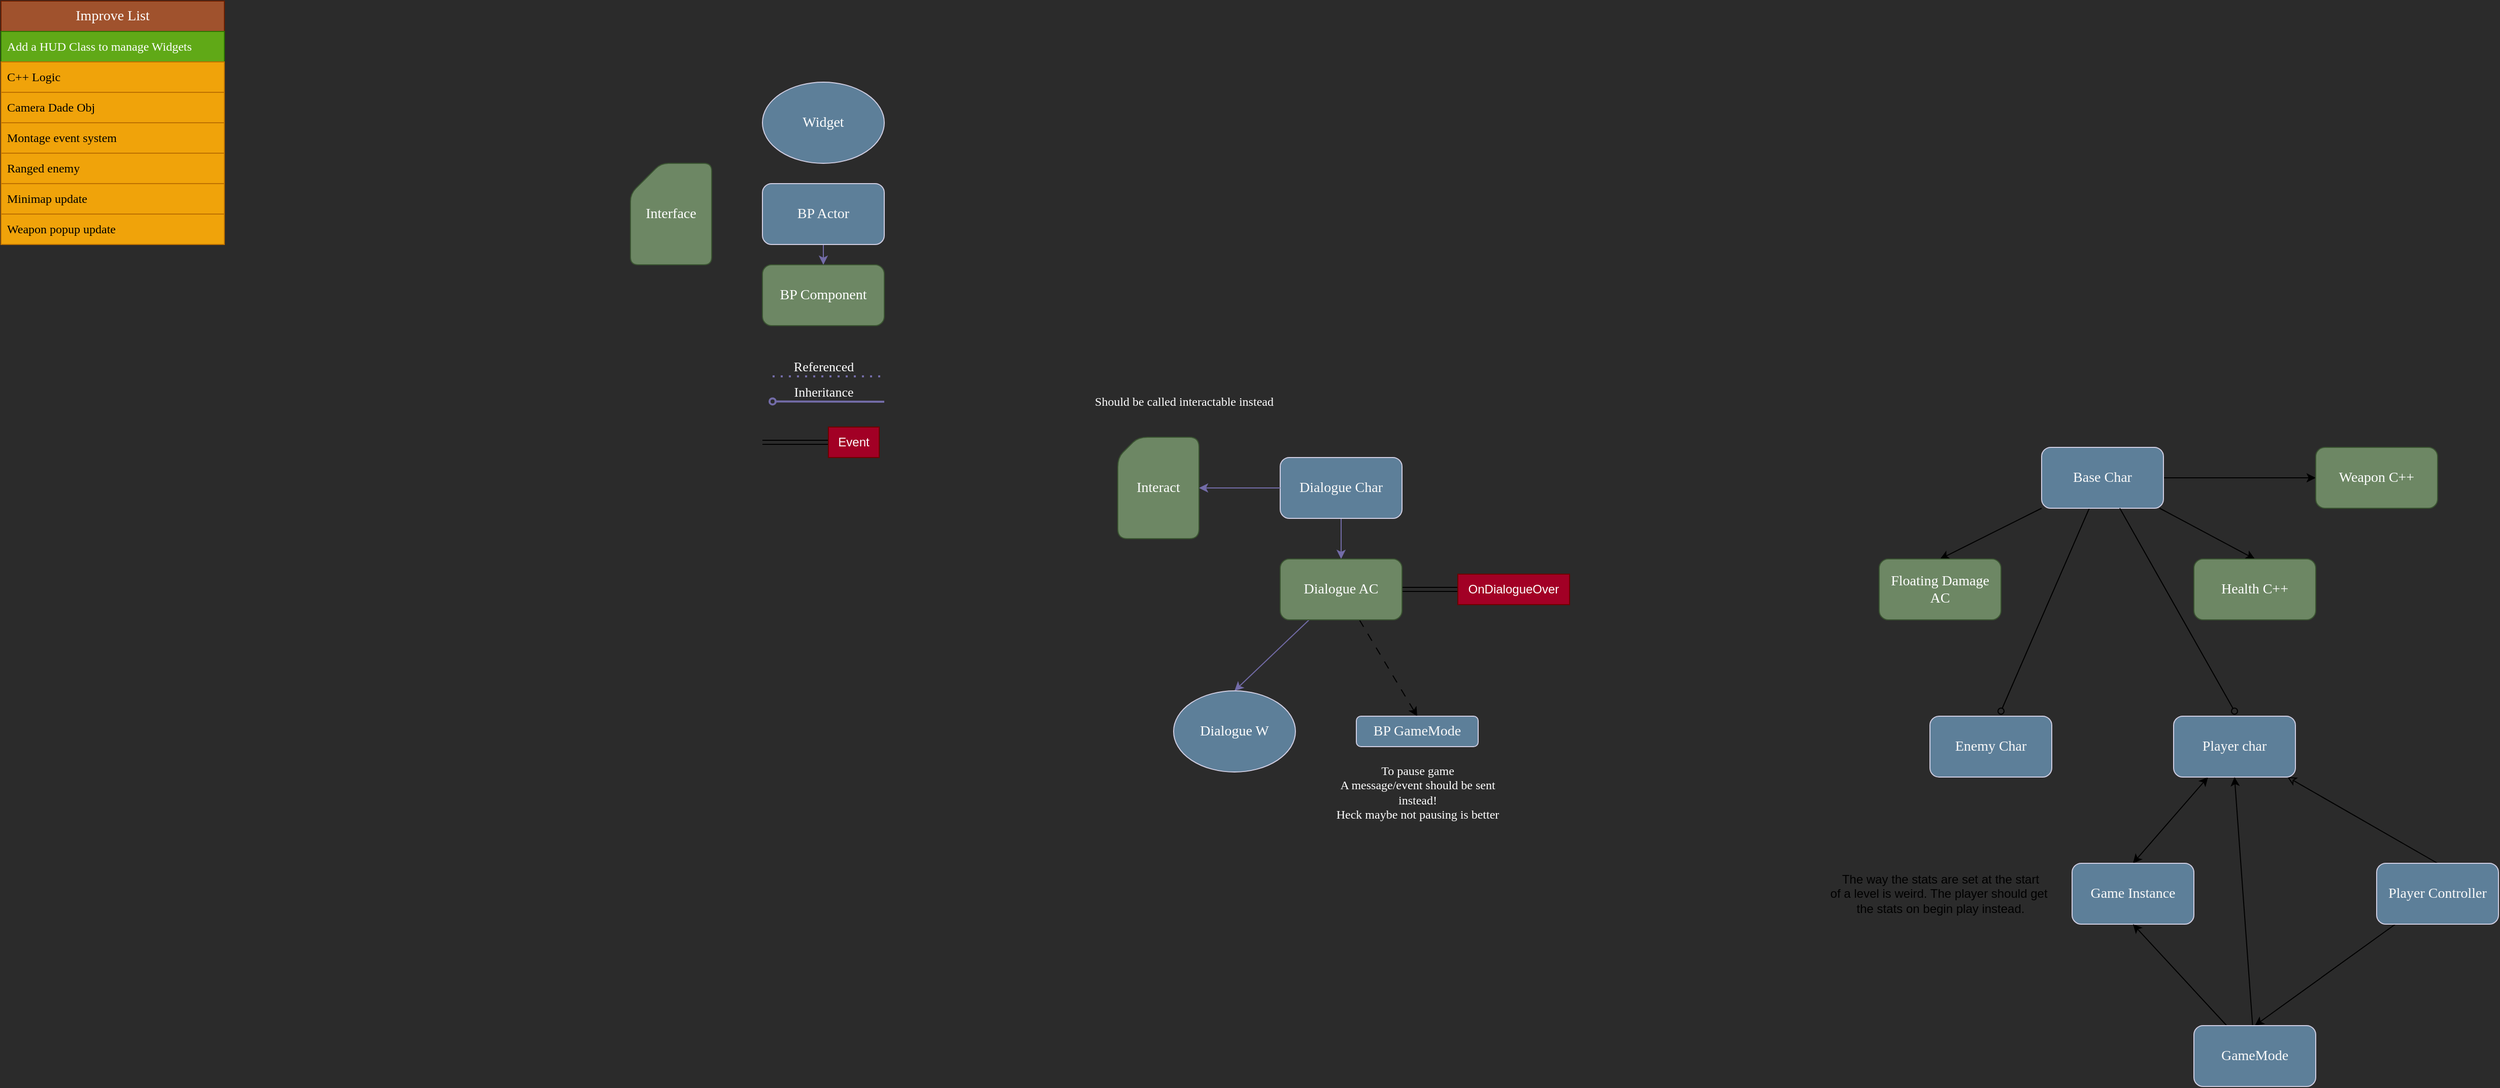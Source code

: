 <mxfile version="27.0.9">
  <diagram name="Page-1" id="vQkjQPH0nNXgujTa5CfO">
    <mxGraphModel dx="2127" dy="1860" grid="1" gridSize="10" guides="1" tooltips="1" connect="1" arrows="1" fold="1" page="1" pageScale="1" pageWidth="850" pageHeight="1100" background="#2B2B2B" math="0" shadow="0">
      <root>
        <mxCell id="0" />
        <mxCell id="1" parent="0" />
        <mxCell id="pJZorYf-fG8bxs0vKY6Z-65" style="edgeStyle=orthogonalEdgeStyle;rounded=0;orthogonalLoop=1;jettySize=auto;html=1;entryX=0.5;entryY=0;entryDx=0;entryDy=0;strokeColor=#736CA8;fontFamily=Helvetica;fontSize=12;fontColor=#1A1A1A;labelBackgroundColor=none;resizable=0;" parent="1" source="pJZorYf-fG8bxs0vKY6Z-2" target="pJZorYf-fG8bxs0vKY6Z-3" edge="1">
          <mxGeometry relative="1" as="geometry" />
        </mxCell>
        <mxCell id="pJZorYf-fG8bxs0vKY6Z-2" value="&lt;font face=&quot;Lucida Console&quot; style=&quot;font-size: 14px; color: rgb(250, 250, 250);&quot;&gt;BP Actor&lt;/font&gt;" style="rounded=1;whiteSpace=wrap;html=1;strokeColor=#D0CEE2;fontColor=#1A1A1A;fillColor=#5D7F99;labelBackgroundColor=none;" parent="1" vertex="1">
          <mxGeometry x="20" y="30" width="120" height="60" as="geometry" />
        </mxCell>
        <mxCell id="pJZorYf-fG8bxs0vKY6Z-3" value="&lt;font face=&quot;Lucida Console&quot; style=&quot;font-size: 14px;&quot;&gt;BP Component&lt;/font&gt;" style="rounded=1;whiteSpace=wrap;html=1;strokeColor=#3A5431;fontColor=#ffffff;fillColor=#6d8764;labelBackgroundColor=none;" parent="1" vertex="1">
          <mxGeometry x="20" y="110" width="120" height="60" as="geometry" />
        </mxCell>
        <mxCell id="pJZorYf-fG8bxs0vKY6Z-52" value="" style="endArrow=none;dashed=1;html=1;dashPattern=1 3;strokeWidth=2;rounded=0;strokeColor=#736CA8;fontFamily=Helvetica;fontSize=12;fontColor=#1A1A1A;labelBackgroundColor=none;" parent="1" edge="1">
          <mxGeometry width="50" height="50" relative="1" as="geometry">
            <mxPoint x="30" y="220" as="sourcePoint" />
            <mxPoint x="140" y="220" as="targetPoint" />
          </mxGeometry>
        </mxCell>
        <mxCell id="pJZorYf-fG8bxs0vKY6Z-54" value="&lt;font face=&quot;Lucida Console&quot; style=&quot;color: rgb(255, 255, 255); font-size: 13px;&quot;&gt;Referenced&lt;/font&gt;" style="edgeLabel;html=1;align=center;verticalAlign=middle;resizable=0;points=[];rounded=1;strokeColor=#D0CEE2;fontFamily=Helvetica;fontSize=12;fontColor=#1A1A1A;labelBackgroundColor=none;fillColor=#5D7F99;" parent="pJZorYf-fG8bxs0vKY6Z-52" vertex="1" connectable="0">
          <mxGeometry x="0.033" relative="1" as="geometry">
            <mxPoint x="-7" y="-10" as="offset" />
          </mxGeometry>
        </mxCell>
        <mxCell id="pJZorYf-fG8bxs0vKY6Z-58" value="&lt;font face=&quot;Lucida Console&quot; style=&quot;font-size: 14px; color: rgb(255, 255, 255);&quot;&gt;Widget&lt;/font&gt;" style="ellipse;whiteSpace=wrap;html=1;rounded=1;strokeColor=#D0CEE2;align=center;verticalAlign=middle;fontFamily=Helvetica;fontSize=12;fontColor=#1A1A1A;labelBackgroundColor=none;resizable=0;fillColor=#5D7F99;gradientColor=none;" parent="1" vertex="1">
          <mxGeometry x="20" y="-70" width="120" height="80" as="geometry" />
        </mxCell>
        <mxCell id="pJZorYf-fG8bxs0vKY6Z-63" style="edgeStyle=orthogonalEdgeStyle;rounded=0;orthogonalLoop=1;jettySize=auto;html=1;entryX=0.5;entryY=0;entryDx=0;entryDy=0;strokeColor=#736CA8;fontFamily=Helvetica;fontSize=12;fontColor=#1A1A1A;labelBackgroundColor=none;resizable=0;" parent="1" source="pJZorYf-fG8bxs0vKY6Z-61" target="pJZorYf-fG8bxs0vKY6Z-62" edge="1">
          <mxGeometry relative="1" as="geometry" />
        </mxCell>
        <mxCell id="pJZorYf-fG8bxs0vKY6Z-61" value="&lt;font face=&quot;Lucida Console&quot; style=&quot;font-size: 14px; color: rgb(250, 250, 250);&quot;&gt;Dialogue Char&lt;/font&gt;" style="rounded=1;whiteSpace=wrap;html=1;strokeColor=#D0CEE2;fontColor=#1A1A1A;fillColor=#5D7F99;labelBackgroundColor=none;align=center;verticalAlign=middle;fontFamily=Helvetica;fontSize=12;resizable=0;" parent="1" vertex="1">
          <mxGeometry x="530" y="300" width="120" height="60" as="geometry" />
        </mxCell>
        <mxCell id="pJZorYf-fG8bxs0vKY6Z-78" style="edgeStyle=none;rounded=0;orthogonalLoop=1;jettySize=auto;html=1;entryX=0.5;entryY=0;entryDx=0;entryDy=0;strokeColor=#736CA8;fontFamily=Helvetica;fontSize=12;fontColor=#1A1A1A;labelBackgroundColor=none;autosize=1;resizable=0;" parent="1" source="pJZorYf-fG8bxs0vKY6Z-62" target="pJZorYf-fG8bxs0vKY6Z-77" edge="1">
          <mxGeometry relative="1" as="geometry" />
        </mxCell>
        <mxCell id="lLQkDeXX_7Up4BZqoYKP-2" style="edgeStyle=none;rounded=0;orthogonalLoop=1;jettySize=auto;html=1;entryX=0.5;entryY=0;entryDx=0;entryDy=0;dashed=1;dashPattern=8 8;" parent="1" source="pJZorYf-fG8bxs0vKY6Z-62" target="pJZorYf-fG8bxs0vKY6Z-80" edge="1">
          <mxGeometry relative="1" as="geometry" />
        </mxCell>
        <mxCell id="upC0CkmydvSWev3tTeEb-4" style="edgeStyle=none;rounded=0;orthogonalLoop=1;jettySize=auto;html=1;entryX=0;entryY=0.5;entryDx=0;entryDy=0;fontFamily=Helvetica;fontSize=12;fontColor=#1A1A1A;labelBackgroundColor=none;autosize=1;resizable=0;shape=link;" parent="1" source="pJZorYf-fG8bxs0vKY6Z-62" target="upC0CkmydvSWev3tTeEb-3" edge="1">
          <mxGeometry relative="1" as="geometry" />
        </mxCell>
        <mxCell id="pJZorYf-fG8bxs0vKY6Z-62" value="&lt;font face=&quot;Lucida Console&quot; style=&quot;font-size: 14px;&quot;&gt;Dialogue AC&lt;/font&gt;" style="rounded=1;whiteSpace=wrap;html=1;strokeColor=#3A5431;fontColor=#ffffff;fillColor=#6d8764;labelBackgroundColor=none;align=center;verticalAlign=middle;fontFamily=Helvetica;fontSize=12;resizable=1;movable=1;rotatable=1;deletable=1;editable=1;locked=0;connectable=1;" parent="1" vertex="1">
          <mxGeometry x="530" y="400" width="120" height="60" as="geometry" />
        </mxCell>
        <mxCell id="pJZorYf-fG8bxs0vKY6Z-66" value="&lt;font face=&quot;Lucida Console&quot; style=&quot;font-size: 14px; color: rgb(255, 255, 255);&quot;&gt;Interface&lt;/font&gt;" style="shape=card;whiteSpace=wrap;html=1;rounded=1;strokeColor=#3A5431;align=center;verticalAlign=middle;fontFamily=Helvetica;fontSize=12;fontColor=#ffffff;labelBackgroundColor=none;resizable=0;fillColor=#6d8764;arcSize=15;" parent="1" vertex="1">
          <mxGeometry x="-110" y="10" width="80" height="100" as="geometry" />
        </mxCell>
        <mxCell id="pJZorYf-fG8bxs0vKY6Z-70" value="&lt;font face=&quot;Lucida Console&quot; style=&quot;font-size: 14px; color: rgb(255, 255, 255);&quot;&gt;Interact&lt;/font&gt;" style="shape=card;whiteSpace=wrap;html=1;rounded=1;strokeColor=#3A5431;align=center;verticalAlign=middle;fontFamily=Helvetica;fontSize=12;fontColor=#ffffff;labelBackgroundColor=none;resizable=0;fillColor=#6d8764;arcSize=19;size=20;" parent="1" vertex="1">
          <mxGeometry x="370" y="280" width="80" height="100" as="geometry" />
        </mxCell>
        <mxCell id="pJZorYf-fG8bxs0vKY6Z-71" value="&lt;font face=&quot;Lucida Console&quot; style=&quot;color: rgb(255, 255, 255);&quot;&gt;Should be called interactable instead&lt;/font&gt;" style="text;html=1;align=center;verticalAlign=middle;resizable=0;points=[];autosize=1;strokeColor=none;fillColor=none;fontFamily=Helvetica;fontSize=12;fontColor=default;labelBackgroundColor=none;" parent="1" vertex="1">
          <mxGeometry x="290" y="230" width="290" height="30" as="geometry" />
        </mxCell>
        <mxCell id="pJZorYf-fG8bxs0vKY6Z-76" style="edgeStyle=none;rounded=0;orthogonalLoop=1;jettySize=auto;html=1;entryX=1;entryY=0.5;entryDx=0;entryDy=0;entryPerimeter=0;strokeColor=#736CA8;fontFamily=Helvetica;fontSize=12;fontColor=#1A1A1A;labelBackgroundColor=none;autosize=1;resizable=0;" parent="1" source="pJZorYf-fG8bxs0vKY6Z-61" target="pJZorYf-fG8bxs0vKY6Z-70" edge="1">
          <mxGeometry relative="1" as="geometry" />
        </mxCell>
        <mxCell id="pJZorYf-fG8bxs0vKY6Z-77" value="&lt;font face=&quot;Lucida Console&quot; style=&quot;font-size: 14px; color: rgb(255, 255, 255);&quot;&gt;Dialogue W&lt;/font&gt;" style="ellipse;whiteSpace=wrap;html=1;rounded=1;strokeColor=#D0CEE2;align=center;verticalAlign=middle;fontFamily=Helvetica;fontSize=12;fontColor=#1A1A1A;labelBackgroundColor=none;resizable=0;fillColor=#5D7F99;gradientColor=none;" parent="1" vertex="1">
          <mxGeometry x="425.0" y="530" width="120" height="80" as="geometry" />
        </mxCell>
        <mxCell id="pJZorYf-fG8bxs0vKY6Z-80" value="&lt;font face=&quot;Lucida Console&quot; color=&quot;#fafafa&quot;&gt;&lt;span style=&quot;font-size: 14px;&quot;&gt;BP GameMode&lt;/span&gt;&lt;/font&gt;" style="rounded=1;whiteSpace=wrap;html=1;strokeColor=#D0CEE2;fontColor=#1A1A1A;fillColor=#5D7F99;labelBackgroundColor=none;align=center;verticalAlign=middle;fontFamily=Helvetica;fontSize=12;autosize=1;resizable=0;" parent="1" vertex="1">
          <mxGeometry x="605" y="555" width="120" height="30" as="geometry" />
        </mxCell>
        <mxCell id="upC0CkmydvSWev3tTeEb-1" value="&lt;font face=&quot;Lucida Console&quot; style=&quot;color: rgb(255, 255, 255);&quot;&gt;To pause game&lt;/font&gt;&lt;div&gt;&lt;font face=&quot;Lucida Console&quot; style=&quot;color: rgb(255, 255, 255);&quot;&gt;A message/event should be sent&lt;/font&gt;&lt;/div&gt;&lt;div&gt;&lt;font face=&quot;Lucida Console&quot; style=&quot;color: rgb(255, 255, 255);&quot;&gt;instead!&lt;/font&gt;&lt;/div&gt;&lt;div&gt;&lt;font face=&quot;Lucida Console&quot; style=&quot;color: rgb(255, 255, 255);&quot;&gt;Heck maybe not pausing is better&lt;/font&gt;&lt;/div&gt;" style="text;html=1;align=center;verticalAlign=middle;resizable=0;points=[];autosize=1;strokeColor=none;fillColor=none;fontFamily=Helvetica;fontSize=12;fontColor=default;labelBackgroundColor=none;" parent="1" vertex="1">
          <mxGeometry x="540" y="595" width="250" height="70" as="geometry" />
        </mxCell>
        <mxCell id="upC0CkmydvSWev3tTeEb-7" style="edgeStyle=none;rounded=0;orthogonalLoop=1;jettySize=auto;html=1;fontFamily=Helvetica;fontSize=12;fontColor=#1A1A1A;labelBackgroundColor=none;autosize=1;resizable=0;shape=link;" parent="1" source="upC0CkmydvSWev3tTeEb-2" edge="1">
          <mxGeometry relative="1" as="geometry">
            <mxPoint x="20" y="285" as="targetPoint" />
          </mxGeometry>
        </mxCell>
        <mxCell id="upC0CkmydvSWev3tTeEb-2" value="Event" style="rounded=1;whiteSpace=wrap;html=1;align=center;verticalAlign=middle;fontFamily=Helvetica;fontSize=12;fontColor=#ffffff;labelBackgroundColor=none;autosize=1;resizable=0;fillColor=#a20025;strokeColor=#6F0000;arcSize=0;" parent="1" vertex="1">
          <mxGeometry x="85" y="270" width="50" height="30" as="geometry" />
        </mxCell>
        <mxCell id="upC0CkmydvSWev3tTeEb-3" value="OnDialogueOver" style="rounded=1;whiteSpace=wrap;html=1;align=center;verticalAlign=middle;fontFamily=Helvetica;fontSize=12;fontColor=#ffffff;labelBackgroundColor=none;autosize=1;resizable=0;fillColor=#a20025;strokeColor=#6F0000;arcSize=0;" parent="1" vertex="1">
          <mxGeometry x="705.0" y="415" width="110" height="30" as="geometry" />
        </mxCell>
        <mxCell id="upC0CkmydvSWev3tTeEb-9" value="" style="endArrow=none;html=1;strokeWidth=2;rounded=0;strokeColor=#736CA8;fontFamily=Helvetica;fontSize=12;fontColor=#1A1A1A;labelBackgroundColor=none;startArrow=oval;startFill=0;" parent="1" edge="1">
          <mxGeometry width="50" height="50" relative="1" as="geometry">
            <mxPoint x="30" y="244.7" as="sourcePoint" />
            <mxPoint x="140" y="245" as="targetPoint" />
          </mxGeometry>
        </mxCell>
        <mxCell id="upC0CkmydvSWev3tTeEb-10" value="&lt;font face=&quot;Lucida Console&quot; style=&quot;color: rgb(255, 255, 255); font-size: 13px;&quot;&gt;Inheritance&lt;/font&gt;" style="edgeLabel;html=1;align=center;verticalAlign=middle;resizable=0;points=[];rounded=1;strokeColor=#D0CEE2;fontFamily=Helvetica;fontSize=12;fontColor=#1A1A1A;labelBackgroundColor=none;fillColor=#5D7F99;" parent="upC0CkmydvSWev3tTeEb-9" vertex="1" connectable="0">
          <mxGeometry x="0.033" relative="1" as="geometry">
            <mxPoint x="-7" y="-10" as="offset" />
          </mxGeometry>
        </mxCell>
        <mxCell id="upC0CkmydvSWev3tTeEb-13" style="edgeStyle=none;rounded=0;orthogonalLoop=1;jettySize=auto;html=1;entryX=0.5;entryY=0;entryDx=0;entryDy=0;fontFamily=Helvetica;fontSize=12;fontColor=#1A1A1A;labelBackgroundColor=none;autosize=1;resizable=0;" parent="1" source="upC0CkmydvSWev3tTeEb-11" target="upC0CkmydvSWev3tTeEb-12" edge="1">
          <mxGeometry relative="1" as="geometry" />
        </mxCell>
        <mxCell id="upC0CkmydvSWev3tTeEb-15" style="edgeStyle=none;rounded=0;orthogonalLoop=1;jettySize=auto;html=1;entryX=0.5;entryY=0;entryDx=0;entryDy=0;fontFamily=Helvetica;fontSize=12;fontColor=#1A1A1A;labelBackgroundColor=none;autosize=1;resizable=0;" parent="1" source="upC0CkmydvSWev3tTeEb-11" target="upC0CkmydvSWev3tTeEb-14" edge="1">
          <mxGeometry relative="1" as="geometry" />
        </mxCell>
        <mxCell id="upC0CkmydvSWev3tTeEb-17" style="edgeStyle=none;rounded=0;orthogonalLoop=1;jettySize=auto;html=1;fontFamily=Helvetica;fontSize=12;fontColor=#1A1A1A;labelBackgroundColor=none;autosize=1;resizable=0;startArrow=none;startFill=0;endArrow=oval;endFill=0;" parent="1" source="upC0CkmydvSWev3tTeEb-11" edge="1">
          <mxGeometry relative="1" as="geometry">
            <mxPoint x="1240" y="550" as="targetPoint" />
          </mxGeometry>
        </mxCell>
        <mxCell id="upC0CkmydvSWev3tTeEb-21" style="edgeStyle=none;rounded=0;orthogonalLoop=1;jettySize=auto;html=1;entryX=0;entryY=0.5;entryDx=0;entryDy=0;fontFamily=Helvetica;fontSize=12;fontColor=#1A1A1A;labelBackgroundColor=none;autosize=1;resizable=0;" parent="1" source="upC0CkmydvSWev3tTeEb-11" target="upC0CkmydvSWev3tTeEb-20" edge="1">
          <mxGeometry relative="1" as="geometry" />
        </mxCell>
        <mxCell id="upC0CkmydvSWev3tTeEb-11" value="&lt;font face=&quot;Lucida Console&quot; style=&quot;font-size: 14px; color: rgb(250, 250, 250);&quot;&gt;Base Char&lt;/font&gt;" style="rounded=1;whiteSpace=wrap;html=1;strokeColor=#D0CEE2;fontColor=#1A1A1A;fillColor=#5D7F99;labelBackgroundColor=none;align=center;verticalAlign=middle;fontFamily=Helvetica;fontSize=12;resizable=0;" parent="1" vertex="1">
          <mxGeometry x="1280" y="290" width="120" height="60" as="geometry" />
        </mxCell>
        <mxCell id="upC0CkmydvSWev3tTeEb-12" value="&lt;font face=&quot;Lucida Console&quot; style=&quot;font-size: 14px;&quot;&gt;Floating Damage AC&lt;/font&gt;" style="rounded=1;whiteSpace=wrap;html=1;strokeColor=#3A5431;fontColor=#ffffff;fillColor=#6d8764;labelBackgroundColor=none;align=center;verticalAlign=middle;fontFamily=Helvetica;fontSize=12;resizable=1;movable=1;rotatable=1;deletable=1;editable=1;locked=0;connectable=1;" parent="1" vertex="1">
          <mxGeometry x="1120" y="400" width="120" height="60" as="geometry" />
        </mxCell>
        <mxCell id="upC0CkmydvSWev3tTeEb-14" value="&lt;font face=&quot;Lucida Console&quot; style=&quot;font-size: 14px;&quot;&gt;Health C++&lt;/font&gt;" style="rounded=1;whiteSpace=wrap;html=1;strokeColor=#3A5431;fontColor=#ffffff;fillColor=#6d8764;labelBackgroundColor=none;align=center;verticalAlign=middle;fontFamily=Helvetica;fontSize=12;resizable=1;movable=1;rotatable=1;deletable=1;editable=1;locked=0;connectable=1;" parent="1" vertex="1">
          <mxGeometry x="1430" y="400" width="120" height="60" as="geometry" />
        </mxCell>
        <mxCell id="upC0CkmydvSWev3tTeEb-16" value="&lt;font face=&quot;Lucida Console&quot; style=&quot;font-size: 14px; color: rgb(250, 250, 250);&quot;&gt;Enemy Char&lt;/font&gt;" style="rounded=1;whiteSpace=wrap;html=1;strokeColor=#D0CEE2;fontColor=#1A1A1A;fillColor=#5D7F99;labelBackgroundColor=none;align=center;verticalAlign=middle;fontFamily=Helvetica;fontSize=12;resizable=0;" parent="1" vertex="1">
          <mxGeometry x="1170" y="555" width="120" height="60" as="geometry" />
        </mxCell>
        <mxCell id="upC0CkmydvSWev3tTeEb-20" value="&lt;font face=&quot;Lucida Console&quot; style=&quot;font-size: 14px;&quot;&gt;Weapon C++&lt;/font&gt;" style="rounded=1;whiteSpace=wrap;html=1;strokeColor=#3A5431;fontColor=#ffffff;fillColor=#6d8764;labelBackgroundColor=none;align=center;verticalAlign=middle;fontFamily=Helvetica;fontSize=12;resizable=1;movable=1;rotatable=1;deletable=1;editable=1;locked=0;connectable=1;" parent="1" vertex="1">
          <mxGeometry x="1550" y="290" width="120" height="60" as="geometry" />
        </mxCell>
        <mxCell id="upC0CkmydvSWev3tTeEb-42" style="edgeStyle=none;rounded=0;orthogonalLoop=1;jettySize=auto;html=1;entryX=0.5;entryY=0;entryDx=0;entryDy=0;startArrow=classic;startFill=1;" parent="1" source="upC0CkmydvSWev3tTeEb-22" target="upC0CkmydvSWev3tTeEb-39" edge="1">
          <mxGeometry relative="1" as="geometry" />
        </mxCell>
        <mxCell id="upC0CkmydvSWev3tTeEb-43" style="edgeStyle=none;rounded=0;orthogonalLoop=1;jettySize=auto;html=1;entryX=0.5;entryY=0;entryDx=0;entryDy=0;startArrow=classic;startFill=0;endArrow=none;" parent="1" source="upC0CkmydvSWev3tTeEb-22" target="upC0CkmydvSWev3tTeEb-40" edge="1">
          <mxGeometry relative="1" as="geometry" />
        </mxCell>
        <mxCell id="upC0CkmydvSWev3tTeEb-22" value="&lt;font face=&quot;Lucida Console&quot; style=&quot;font-size: 14px; color: rgb(250, 250, 250);&quot;&gt;Player char&lt;/font&gt;" style="rounded=1;whiteSpace=wrap;html=1;strokeColor=#D0CEE2;fontColor=#1A1A1A;fillColor=#5D7F99;labelBackgroundColor=none;align=center;verticalAlign=middle;fontFamily=Helvetica;fontSize=12;resizable=0;" parent="1" vertex="1">
          <mxGeometry x="1410" y="555" width="120" height="60" as="geometry" />
        </mxCell>
        <mxCell id="upC0CkmydvSWev3tTeEb-23" style="edgeStyle=none;rounded=0;orthogonalLoop=1;jettySize=auto;html=1;fontFamily=Helvetica;fontSize=12;fontColor=#1A1A1A;labelBackgroundColor=none;autosize=1;resizable=0;startArrow=none;startFill=0;endArrow=oval;endFill=0;" parent="1" edge="1">
          <mxGeometry relative="1" as="geometry">
            <mxPoint x="1357" y="350" as="sourcePoint" />
            <mxPoint x="1470" y="550" as="targetPoint" />
          </mxGeometry>
        </mxCell>
        <mxCell id="upC0CkmydvSWev3tTeEb-30" value="Improve List" style="swimlane;fontStyle=0;childLayout=stackLayout;horizontal=1;startSize=30;horizontalStack=0;resizeParent=1;resizeParentMax=0;resizeLast=0;collapsible=1;marginBottom=0;whiteSpace=wrap;html=1;fontSize=14;fontFamily=Lucida Console;fontColor=#ffffff;fillColor=#a0522d;strokeColor=#6D1F00;" parent="1" vertex="1">
          <mxGeometry x="-730" y="-150" width="220" height="240" as="geometry">
            <mxRectangle x="-760" y="-40" width="140" height="30" as="alternateBounds" />
          </mxGeometry>
        </mxCell>
        <mxCell id="upC0CkmydvSWev3tTeEb-44" value="Add a HUD Class to manage Widgets" style="text;align=left;verticalAlign=middle;spacingLeft=4;spacingRight=4;overflow=hidden;points=[[0,0.5],[1,0.5]];portConstraint=eastwest;rotatable=0;whiteSpace=wrap;html=1;fontFamily=Lucida Console;fillColor=#60a917;fontColor=#ffffff;strokeColor=#2D7600;" parent="upC0CkmydvSWev3tTeEb-30" vertex="1">
          <mxGeometry y="30" width="220" height="30" as="geometry" />
        </mxCell>
        <mxCell id="upC0CkmydvSWev3tTeEb-31" value="C++ Logic" style="text;strokeColor=#BD7000;fillColor=#f0a30a;align=left;verticalAlign=middle;spacingLeft=4;spacingRight=4;overflow=hidden;points=[[0,0.5],[1,0.5]];portConstraint=eastwest;rotatable=0;whiteSpace=wrap;html=1;fontFamily=Lucida Console;fontColor=#000000;" parent="upC0CkmydvSWev3tTeEb-30" vertex="1">
          <mxGeometry y="60" width="220" height="30" as="geometry" />
        </mxCell>
        <mxCell id="upC0CkmydvSWev3tTeEb-38" value="Camera Dade Obj" style="text;strokeColor=#BD7000;fillColor=#f0a30a;align=left;verticalAlign=middle;spacingLeft=4;spacingRight=4;overflow=hidden;points=[[0,0.5],[1,0.5]];portConstraint=eastwest;rotatable=0;whiteSpace=wrap;html=1;fontFamily=Lucida Console;fontColor=#000000;" parent="upC0CkmydvSWev3tTeEb-30" vertex="1">
          <mxGeometry y="90" width="220" height="30" as="geometry" />
        </mxCell>
        <mxCell id="upC0CkmydvSWev3tTeEb-32" value="Montage event system" style="text;strokeColor=#BD7000;fillColor=#f0a30a;align=left;verticalAlign=middle;spacingLeft=4;spacingRight=4;overflow=hidden;points=[[0,0.5],[1,0.5]];portConstraint=eastwest;rotatable=0;whiteSpace=wrap;html=1;fontFamily=Lucida Console;fontColor=#000000;" parent="upC0CkmydvSWev3tTeEb-30" vertex="1">
          <mxGeometry y="120" width="220" height="30" as="geometry" />
        </mxCell>
        <mxCell id="upC0CkmydvSWev3tTeEb-37" value="Ranged enemy" style="text;strokeColor=#BD7000;fillColor=#f0a30a;align=left;verticalAlign=middle;spacingLeft=4;spacingRight=4;overflow=hidden;points=[[0,0.5],[1,0.5]];portConstraint=eastwest;rotatable=0;whiteSpace=wrap;html=1;fontFamily=Lucida Console;fontColor=#000000;" parent="upC0CkmydvSWev3tTeEb-30" vertex="1">
          <mxGeometry y="150" width="220" height="30" as="geometry" />
        </mxCell>
        <mxCell id="HZ8Az6_HmTzBcgyhWsYw-2" value="Minimap update" style="text;strokeColor=#BD7000;fillColor=#f0a30a;align=left;verticalAlign=middle;spacingLeft=4;spacingRight=4;overflow=hidden;points=[[0,0.5],[1,0.5]];portConstraint=eastwest;rotatable=0;whiteSpace=wrap;html=1;fontFamily=Lucida Console;fontColor=#000000;" vertex="1" parent="upC0CkmydvSWev3tTeEb-30">
          <mxGeometry y="180" width="220" height="30" as="geometry" />
        </mxCell>
        <mxCell id="HZ8Az6_HmTzBcgyhWsYw-3" value="Weapon popup update" style="text;strokeColor=#BD7000;fillColor=#f0a30a;align=left;verticalAlign=middle;spacingLeft=4;spacingRight=4;overflow=hidden;points=[[0,0.5],[1,0.5]];portConstraint=eastwest;rotatable=0;whiteSpace=wrap;html=1;fontFamily=Lucida Console;fontColor=#000000;" vertex="1" parent="upC0CkmydvSWev3tTeEb-30">
          <mxGeometry y="210" width="220" height="30" as="geometry" />
        </mxCell>
        <mxCell id="upC0CkmydvSWev3tTeEb-39" value="&lt;font face=&quot;Lucida Console&quot; style=&quot;font-size: 14px; color: rgb(250, 250, 250);&quot;&gt;Game Instance&lt;/font&gt;" style="rounded=1;whiteSpace=wrap;html=1;strokeColor=#D0CEE2;fontColor=#1A1A1A;fillColor=#5D7F99;labelBackgroundColor=none;align=center;verticalAlign=middle;fontFamily=Helvetica;fontSize=12;resizable=0;" parent="1" vertex="1">
          <mxGeometry x="1310" y="700" width="120" height="60" as="geometry" />
        </mxCell>
        <mxCell id="upC0CkmydvSWev3tTeEb-47" style="edgeStyle=none;rounded=0;orthogonalLoop=1;jettySize=auto;html=1;entryX=0.5;entryY=0;entryDx=0;entryDy=0;" parent="1" source="upC0CkmydvSWev3tTeEb-40" target="upC0CkmydvSWev3tTeEb-46" edge="1">
          <mxGeometry relative="1" as="geometry" />
        </mxCell>
        <mxCell id="upC0CkmydvSWev3tTeEb-40" value="&lt;font face=&quot;Lucida Console&quot; style=&quot;font-size: 14px; color: rgb(250, 250, 250);&quot;&gt;Player Controller&lt;/font&gt;" style="rounded=1;whiteSpace=wrap;html=1;strokeColor=#D0CEE2;fontColor=#1A1A1A;fillColor=#5D7F99;labelBackgroundColor=none;align=center;verticalAlign=middle;fontFamily=Helvetica;fontSize=12;resizable=0;" parent="1" vertex="1">
          <mxGeometry x="1610" y="700" width="120" height="60" as="geometry" />
        </mxCell>
        <mxCell id="HZ8Az6_HmTzBcgyhWsYw-7" style="rounded=0;orthogonalLoop=1;jettySize=auto;html=1;entryX=0.5;entryY=1;entryDx=0;entryDy=0;" edge="1" parent="1" source="upC0CkmydvSWev3tTeEb-46" target="upC0CkmydvSWev3tTeEb-22">
          <mxGeometry relative="1" as="geometry" />
        </mxCell>
        <mxCell id="HZ8Az6_HmTzBcgyhWsYw-8" style="rounded=0;orthogonalLoop=1;jettySize=auto;html=1;entryX=0.5;entryY=1;entryDx=0;entryDy=0;" edge="1" parent="1" source="upC0CkmydvSWev3tTeEb-46" target="upC0CkmydvSWev3tTeEb-39">
          <mxGeometry relative="1" as="geometry" />
        </mxCell>
        <mxCell id="upC0CkmydvSWev3tTeEb-46" value="&lt;font face=&quot;Lucida Console&quot; style=&quot;font-size: 14px; color: rgb(250, 250, 250);&quot;&gt;GameMode&lt;/font&gt;" style="rounded=1;whiteSpace=wrap;html=1;strokeColor=#D0CEE2;fontColor=#1A1A1A;fillColor=#5D7F99;labelBackgroundColor=none;align=center;verticalAlign=middle;fontFamily=Helvetica;fontSize=12;resizable=0;" parent="1" vertex="1">
          <mxGeometry x="1430" y="860" width="120" height="60" as="geometry" />
        </mxCell>
        <mxCell id="HZ8Az6_HmTzBcgyhWsYw-1" value="The way the stats are set at the start&lt;div&gt;of a level is weird. The player should get&amp;nbsp;&lt;/div&gt;&lt;div&gt;the stats on begin play instead.&lt;/div&gt;" style="text;html=1;align=center;verticalAlign=middle;resizable=0;points=[];autosize=1;strokeColor=none;fillColor=none;fontFamily=Helvetica;fontSize=12;fontColor=default;labelBackgroundColor=none;" vertex="1" parent="1">
          <mxGeometry x="1060" y="700" width="240" height="60" as="geometry" />
        </mxCell>
      </root>
    </mxGraphModel>
  </diagram>
</mxfile>
